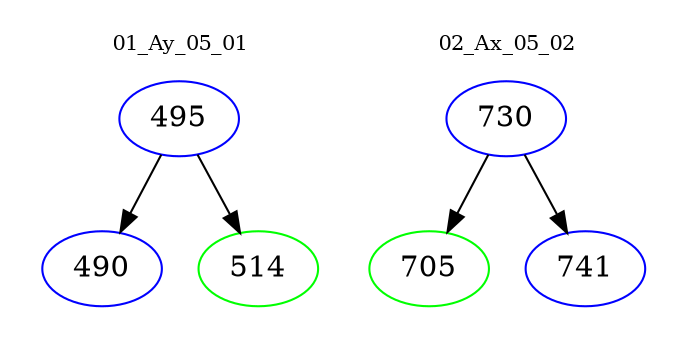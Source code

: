 digraph{
subgraph cluster_0 {
color = white
label = "01_Ay_05_01";
fontsize=10;
T0_495 [label="495", color="blue"]
T0_495 -> T0_490 [color="black"]
T0_490 [label="490", color="blue"]
T0_495 -> T0_514 [color="black"]
T0_514 [label="514", color="green"]
}
subgraph cluster_1 {
color = white
label = "02_Ax_05_02";
fontsize=10;
T1_730 [label="730", color="blue"]
T1_730 -> T1_705 [color="black"]
T1_705 [label="705", color="green"]
T1_730 -> T1_741 [color="black"]
T1_741 [label="741", color="blue"]
}
}
